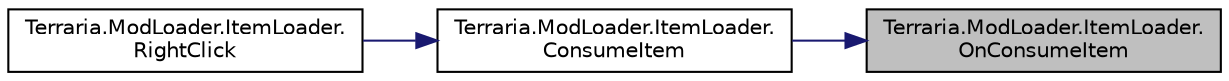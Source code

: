 digraph "Terraria.ModLoader.ItemLoader.OnConsumeItem"
{
 // LATEX_PDF_SIZE
  edge [fontname="Helvetica",fontsize="10",labelfontname="Helvetica",labelfontsize="10"];
  node [fontname="Helvetica",fontsize="10",shape=record];
  rankdir="RL";
  Node1 [label="Terraria.ModLoader.ItemLoader.\lOnConsumeItem",height=0.2,width=0.4,color="black", fillcolor="grey75", style="filled", fontcolor="black",tooltip="Calls ModItem.OnConsumeItem and all GlobalItem.OnConsumeItem hooks."];
  Node1 -> Node2 [dir="back",color="midnightblue",fontsize="10",style="solid",fontname="Helvetica"];
  Node2 [label="Terraria.ModLoader.ItemLoader.\lConsumeItem",height=0.2,width=0.4,color="black", fillcolor="white", style="filled",URL="$class_terraria_1_1_mod_loader_1_1_item_loader.html#ab06cbde37cb093933490be4ff9dfea25",tooltip="If ModItem.ConsumeItem or any of the GlobalItem.ConsumeItem hooks returns false, sets consume to fals..."];
  Node2 -> Node3 [dir="back",color="midnightblue",fontsize="10",style="solid",fontname="Helvetica"];
  Node3 [label="Terraria.ModLoader.ItemLoader.\lRightClick",height=0.2,width=0.4,color="black", fillcolor="white", style="filled",URL="$class_terraria_1_1_mod_loader_1_1_item_loader.html#a508388ddb358692ca0702ebe6df1af76",tooltip="If Main.mouseRightRelease is true, the following steps are taken:"];
}
